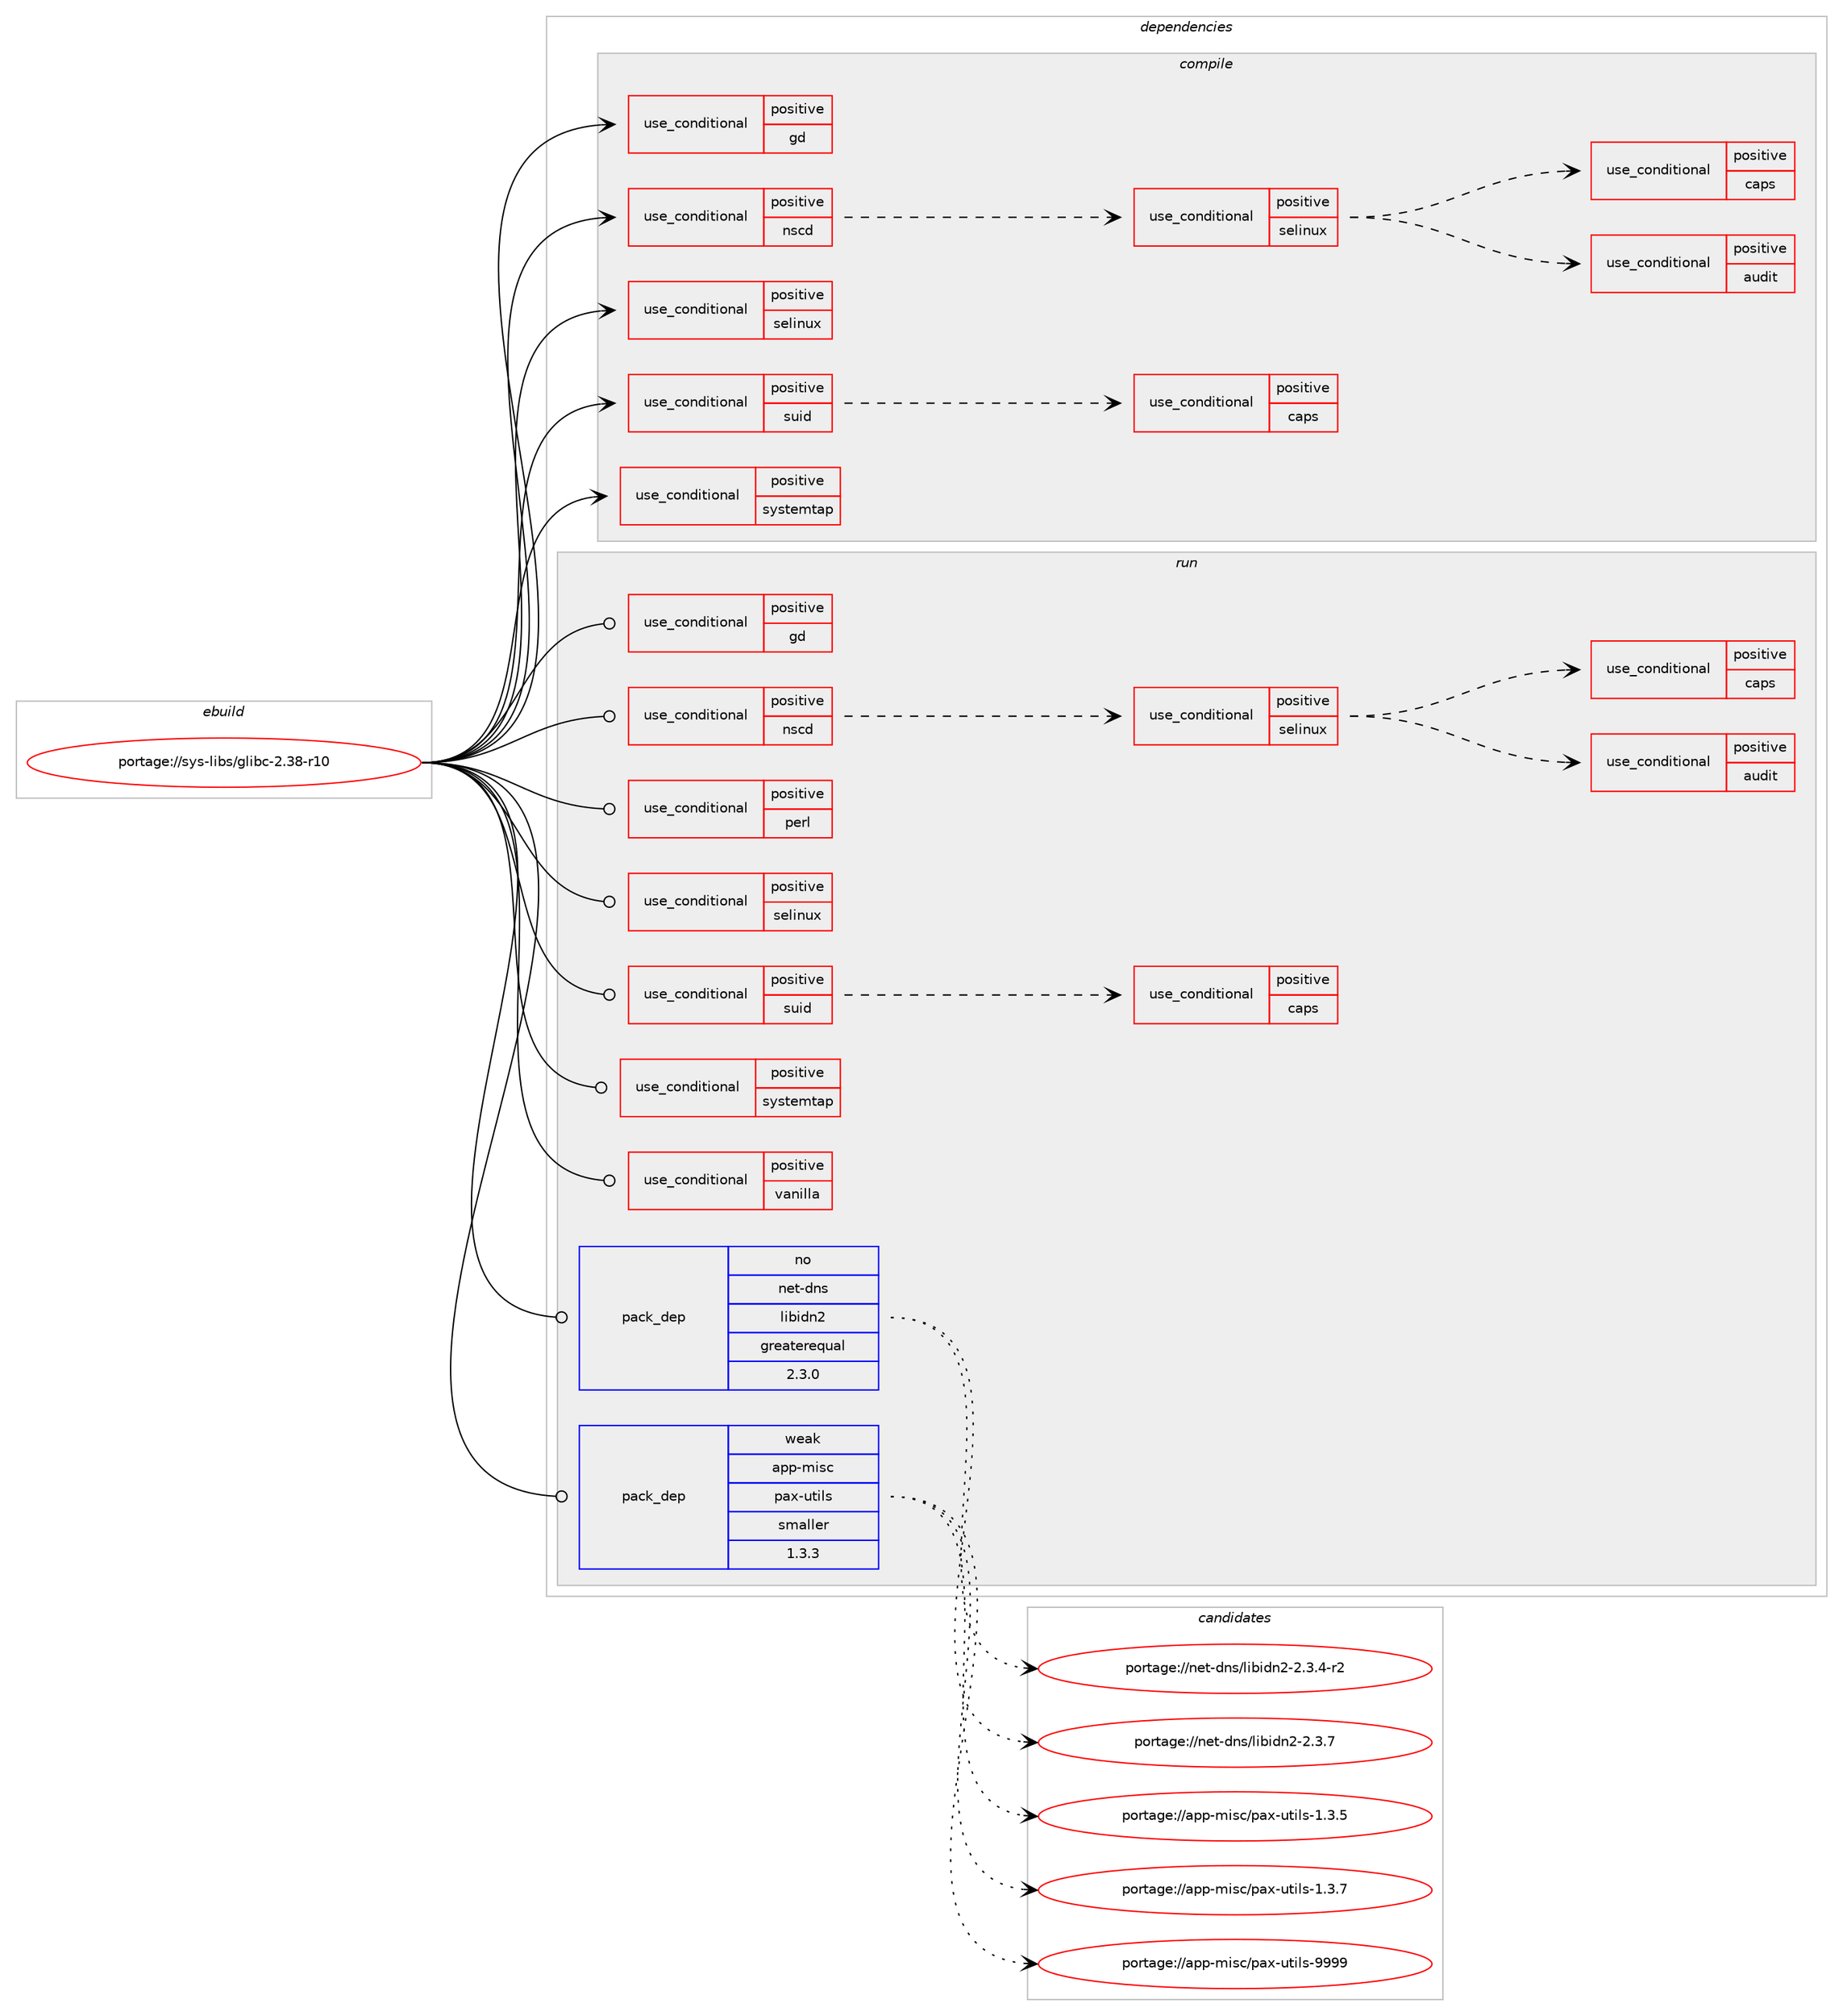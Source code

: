 digraph prolog {

# *************
# Graph options
# *************

newrank=true;
concentrate=true;
compound=true;
graph [rankdir=LR,fontname=Helvetica,fontsize=10,ranksep=1.5];#, ranksep=2.5, nodesep=0.2];
edge  [arrowhead=vee];
node  [fontname=Helvetica,fontsize=10];

# **********
# The ebuild
# **********

subgraph cluster_leftcol {
color=gray;
rank=same;
label=<<i>ebuild</i>>;
id [label="portage://sys-libs/glibc-2.38-r10", color=red, width=4, href="../sys-libs/glibc-2.38-r10.svg"];
}

# ****************
# The dependencies
# ****************

subgraph cluster_midcol {
color=gray;
label=<<i>dependencies</i>>;
subgraph cluster_compile {
fillcolor="#eeeeee";
style=filled;
label=<<i>compile</i>>;
subgraph cond14723 {
dependency21733 [label=<<TABLE BORDER="0" CELLBORDER="1" CELLSPACING="0" CELLPADDING="4"><TR><TD ROWSPAN="3" CELLPADDING="10">use_conditional</TD></TR><TR><TD>positive</TD></TR><TR><TD>gd</TD></TR></TABLE>>, shape=none, color=red];
# *** BEGIN UNKNOWN DEPENDENCY TYPE (TODO) ***
# dependency21733 -> package_dependency(portage://sys-libs/glibc-2.38-r10,install,no,media-libs,gd,none,[,,],[slot(2),equal],[])
# *** END UNKNOWN DEPENDENCY TYPE (TODO) ***

}
id:e -> dependency21733:w [weight=20,style="solid",arrowhead="vee"];
subgraph cond14724 {
dependency21734 [label=<<TABLE BORDER="0" CELLBORDER="1" CELLSPACING="0" CELLPADDING="4"><TR><TD ROWSPAN="3" CELLPADDING="10">use_conditional</TD></TR><TR><TD>positive</TD></TR><TR><TD>nscd</TD></TR></TABLE>>, shape=none, color=red];
subgraph cond14725 {
dependency21735 [label=<<TABLE BORDER="0" CELLBORDER="1" CELLSPACING="0" CELLPADDING="4"><TR><TD ROWSPAN="3" CELLPADDING="10">use_conditional</TD></TR><TR><TD>positive</TD></TR><TR><TD>selinux</TD></TR></TABLE>>, shape=none, color=red];
subgraph cond14726 {
dependency21736 [label=<<TABLE BORDER="0" CELLBORDER="1" CELLSPACING="0" CELLPADDING="4"><TR><TD ROWSPAN="3" CELLPADDING="10">use_conditional</TD></TR><TR><TD>positive</TD></TR><TR><TD>audit</TD></TR></TABLE>>, shape=none, color=red];
# *** BEGIN UNKNOWN DEPENDENCY TYPE (TODO) ***
# dependency21736 -> package_dependency(portage://sys-libs/glibc-2.38-r10,install,no,sys-process,audit,none,[,,],[],[])
# *** END UNKNOWN DEPENDENCY TYPE (TODO) ***

}
dependency21735:e -> dependency21736:w [weight=20,style="dashed",arrowhead="vee"];
subgraph cond14727 {
dependency21737 [label=<<TABLE BORDER="0" CELLBORDER="1" CELLSPACING="0" CELLPADDING="4"><TR><TD ROWSPAN="3" CELLPADDING="10">use_conditional</TD></TR><TR><TD>positive</TD></TR><TR><TD>caps</TD></TR></TABLE>>, shape=none, color=red];
# *** BEGIN UNKNOWN DEPENDENCY TYPE (TODO) ***
# dependency21737 -> package_dependency(portage://sys-libs/glibc-2.38-r10,install,no,sys-libs,libcap,none,[,,],[],[])
# *** END UNKNOWN DEPENDENCY TYPE (TODO) ***

}
dependency21735:e -> dependency21737:w [weight=20,style="dashed",arrowhead="vee"];
}
dependency21734:e -> dependency21735:w [weight=20,style="dashed",arrowhead="vee"];
}
id:e -> dependency21734:w [weight=20,style="solid",arrowhead="vee"];
subgraph cond14728 {
dependency21738 [label=<<TABLE BORDER="0" CELLBORDER="1" CELLSPACING="0" CELLPADDING="4"><TR><TD ROWSPAN="3" CELLPADDING="10">use_conditional</TD></TR><TR><TD>positive</TD></TR><TR><TD>selinux</TD></TR></TABLE>>, shape=none, color=red];
# *** BEGIN UNKNOWN DEPENDENCY TYPE (TODO) ***
# dependency21738 -> package_dependency(portage://sys-libs/glibc-2.38-r10,install,no,sys-libs,libselinux,none,[,,],[],[])
# *** END UNKNOWN DEPENDENCY TYPE (TODO) ***

}
id:e -> dependency21738:w [weight=20,style="solid",arrowhead="vee"];
subgraph cond14729 {
dependency21739 [label=<<TABLE BORDER="0" CELLBORDER="1" CELLSPACING="0" CELLPADDING="4"><TR><TD ROWSPAN="3" CELLPADDING="10">use_conditional</TD></TR><TR><TD>positive</TD></TR><TR><TD>suid</TD></TR></TABLE>>, shape=none, color=red];
subgraph cond14730 {
dependency21740 [label=<<TABLE BORDER="0" CELLBORDER="1" CELLSPACING="0" CELLPADDING="4"><TR><TD ROWSPAN="3" CELLPADDING="10">use_conditional</TD></TR><TR><TD>positive</TD></TR><TR><TD>caps</TD></TR></TABLE>>, shape=none, color=red];
# *** BEGIN UNKNOWN DEPENDENCY TYPE (TODO) ***
# dependency21740 -> package_dependency(portage://sys-libs/glibc-2.38-r10,install,no,sys-libs,libcap,none,[,,],[],[])
# *** END UNKNOWN DEPENDENCY TYPE (TODO) ***

}
dependency21739:e -> dependency21740:w [weight=20,style="dashed",arrowhead="vee"];
}
id:e -> dependency21739:w [weight=20,style="solid",arrowhead="vee"];
subgraph cond14731 {
dependency21741 [label=<<TABLE BORDER="0" CELLBORDER="1" CELLSPACING="0" CELLPADDING="4"><TR><TD ROWSPAN="3" CELLPADDING="10">use_conditional</TD></TR><TR><TD>positive</TD></TR><TR><TD>systemtap</TD></TR></TABLE>>, shape=none, color=red];
# *** BEGIN UNKNOWN DEPENDENCY TYPE (TODO) ***
# dependency21741 -> package_dependency(portage://sys-libs/glibc-2.38-r10,install,no,dev-debug,systemtap,none,[,,],[],[])
# *** END UNKNOWN DEPENDENCY TYPE (TODO) ***

}
id:e -> dependency21741:w [weight=20,style="solid",arrowhead="vee"];
# *** BEGIN UNKNOWN DEPENDENCY TYPE (TODO) ***
# id -> package_dependency(portage://sys-libs/glibc-2.38-r10,install,no,virtual,os-headers,none,[,,],[],[])
# *** END UNKNOWN DEPENDENCY TYPE (TODO) ***

}
subgraph cluster_compileandrun {
fillcolor="#eeeeee";
style=filled;
label=<<i>compile and run</i>>;
}
subgraph cluster_run {
fillcolor="#eeeeee";
style=filled;
label=<<i>run</i>>;
subgraph cond14732 {
dependency21742 [label=<<TABLE BORDER="0" CELLBORDER="1" CELLSPACING="0" CELLPADDING="4"><TR><TD ROWSPAN="3" CELLPADDING="10">use_conditional</TD></TR><TR><TD>positive</TD></TR><TR><TD>gd</TD></TR></TABLE>>, shape=none, color=red];
# *** BEGIN UNKNOWN DEPENDENCY TYPE (TODO) ***
# dependency21742 -> package_dependency(portage://sys-libs/glibc-2.38-r10,run,no,media-libs,gd,none,[,,],[slot(2),equal],[])
# *** END UNKNOWN DEPENDENCY TYPE (TODO) ***

}
id:e -> dependency21742:w [weight=20,style="solid",arrowhead="odot"];
subgraph cond14733 {
dependency21743 [label=<<TABLE BORDER="0" CELLBORDER="1" CELLSPACING="0" CELLPADDING="4"><TR><TD ROWSPAN="3" CELLPADDING="10">use_conditional</TD></TR><TR><TD>positive</TD></TR><TR><TD>nscd</TD></TR></TABLE>>, shape=none, color=red];
subgraph cond14734 {
dependency21744 [label=<<TABLE BORDER="0" CELLBORDER="1" CELLSPACING="0" CELLPADDING="4"><TR><TD ROWSPAN="3" CELLPADDING="10">use_conditional</TD></TR><TR><TD>positive</TD></TR><TR><TD>selinux</TD></TR></TABLE>>, shape=none, color=red];
subgraph cond14735 {
dependency21745 [label=<<TABLE BORDER="0" CELLBORDER="1" CELLSPACING="0" CELLPADDING="4"><TR><TD ROWSPAN="3" CELLPADDING="10">use_conditional</TD></TR><TR><TD>positive</TD></TR><TR><TD>audit</TD></TR></TABLE>>, shape=none, color=red];
# *** BEGIN UNKNOWN DEPENDENCY TYPE (TODO) ***
# dependency21745 -> package_dependency(portage://sys-libs/glibc-2.38-r10,run,no,sys-process,audit,none,[,,],[],[])
# *** END UNKNOWN DEPENDENCY TYPE (TODO) ***

}
dependency21744:e -> dependency21745:w [weight=20,style="dashed",arrowhead="vee"];
subgraph cond14736 {
dependency21746 [label=<<TABLE BORDER="0" CELLBORDER="1" CELLSPACING="0" CELLPADDING="4"><TR><TD ROWSPAN="3" CELLPADDING="10">use_conditional</TD></TR><TR><TD>positive</TD></TR><TR><TD>caps</TD></TR></TABLE>>, shape=none, color=red];
# *** BEGIN UNKNOWN DEPENDENCY TYPE (TODO) ***
# dependency21746 -> package_dependency(portage://sys-libs/glibc-2.38-r10,run,no,sys-libs,libcap,none,[,,],[],[])
# *** END UNKNOWN DEPENDENCY TYPE (TODO) ***

}
dependency21744:e -> dependency21746:w [weight=20,style="dashed",arrowhead="vee"];
}
dependency21743:e -> dependency21744:w [weight=20,style="dashed",arrowhead="vee"];
}
id:e -> dependency21743:w [weight=20,style="solid",arrowhead="odot"];
subgraph cond14737 {
dependency21747 [label=<<TABLE BORDER="0" CELLBORDER="1" CELLSPACING="0" CELLPADDING="4"><TR><TD ROWSPAN="3" CELLPADDING="10">use_conditional</TD></TR><TR><TD>positive</TD></TR><TR><TD>perl</TD></TR></TABLE>>, shape=none, color=red];
# *** BEGIN UNKNOWN DEPENDENCY TYPE (TODO) ***
# dependency21747 -> package_dependency(portage://sys-libs/glibc-2.38-r10,run,no,dev-lang,perl,none,[,,],[],[])
# *** END UNKNOWN DEPENDENCY TYPE (TODO) ***

}
id:e -> dependency21747:w [weight=20,style="solid",arrowhead="odot"];
subgraph cond14738 {
dependency21748 [label=<<TABLE BORDER="0" CELLBORDER="1" CELLSPACING="0" CELLPADDING="4"><TR><TD ROWSPAN="3" CELLPADDING="10">use_conditional</TD></TR><TR><TD>positive</TD></TR><TR><TD>selinux</TD></TR></TABLE>>, shape=none, color=red];
# *** BEGIN UNKNOWN DEPENDENCY TYPE (TODO) ***
# dependency21748 -> package_dependency(portage://sys-libs/glibc-2.38-r10,run,no,sys-libs,libselinux,none,[,,],[],[])
# *** END UNKNOWN DEPENDENCY TYPE (TODO) ***

}
id:e -> dependency21748:w [weight=20,style="solid",arrowhead="odot"];
subgraph cond14739 {
dependency21749 [label=<<TABLE BORDER="0" CELLBORDER="1" CELLSPACING="0" CELLPADDING="4"><TR><TD ROWSPAN="3" CELLPADDING="10">use_conditional</TD></TR><TR><TD>positive</TD></TR><TR><TD>suid</TD></TR></TABLE>>, shape=none, color=red];
subgraph cond14740 {
dependency21750 [label=<<TABLE BORDER="0" CELLBORDER="1" CELLSPACING="0" CELLPADDING="4"><TR><TD ROWSPAN="3" CELLPADDING="10">use_conditional</TD></TR><TR><TD>positive</TD></TR><TR><TD>caps</TD></TR></TABLE>>, shape=none, color=red];
# *** BEGIN UNKNOWN DEPENDENCY TYPE (TODO) ***
# dependency21750 -> package_dependency(portage://sys-libs/glibc-2.38-r10,run,no,sys-libs,libcap,none,[,,],[],[])
# *** END UNKNOWN DEPENDENCY TYPE (TODO) ***

}
dependency21749:e -> dependency21750:w [weight=20,style="dashed",arrowhead="vee"];
}
id:e -> dependency21749:w [weight=20,style="solid",arrowhead="odot"];
subgraph cond14741 {
dependency21751 [label=<<TABLE BORDER="0" CELLBORDER="1" CELLSPACING="0" CELLPADDING="4"><TR><TD ROWSPAN="3" CELLPADDING="10">use_conditional</TD></TR><TR><TD>positive</TD></TR><TR><TD>systemtap</TD></TR></TABLE>>, shape=none, color=red];
# *** BEGIN UNKNOWN DEPENDENCY TYPE (TODO) ***
# dependency21751 -> package_dependency(portage://sys-libs/glibc-2.38-r10,run,no,dev-debug,systemtap,none,[,,],[],[])
# *** END UNKNOWN DEPENDENCY TYPE (TODO) ***

}
id:e -> dependency21751:w [weight=20,style="solid",arrowhead="odot"];
subgraph cond14742 {
dependency21752 [label=<<TABLE BORDER="0" CELLBORDER="1" CELLSPACING="0" CELLPADDING="4"><TR><TD ROWSPAN="3" CELLPADDING="10">use_conditional</TD></TR><TR><TD>positive</TD></TR><TR><TD>vanilla</TD></TR></TABLE>>, shape=none, color=red];
# *** BEGIN UNKNOWN DEPENDENCY TYPE (TODO) ***
# dependency21752 -> package_dependency(portage://sys-libs/glibc-2.38-r10,run,weak,sys-libs,timezone-data,none,[,,],[],[])
# *** END UNKNOWN DEPENDENCY TYPE (TODO) ***

}
id:e -> dependency21752:w [weight=20,style="solid",arrowhead="odot"];
subgraph pack6812 {
dependency21753 [label=<<TABLE BORDER="0" CELLBORDER="1" CELLSPACING="0" CELLPADDING="4" WIDTH="220"><TR><TD ROWSPAN="6" CELLPADDING="30">pack_dep</TD></TR><TR><TD WIDTH="110">no</TD></TR><TR><TD>net-dns</TD></TR><TR><TD>libidn2</TD></TR><TR><TD>greaterequal</TD></TR><TR><TD>2.3.0</TD></TR></TABLE>>, shape=none, color=blue];
}
id:e -> dependency21753:w [weight=20,style="solid",arrowhead="odot"];
subgraph pack6813 {
dependency21754 [label=<<TABLE BORDER="0" CELLBORDER="1" CELLSPACING="0" CELLPADDING="4" WIDTH="220"><TR><TD ROWSPAN="6" CELLPADDING="30">pack_dep</TD></TR><TR><TD WIDTH="110">weak</TD></TR><TR><TD>app-misc</TD></TR><TR><TD>pax-utils</TD></TR><TR><TD>smaller</TD></TR><TR><TD>1.3.3</TD></TR></TABLE>>, shape=none, color=blue];
}
id:e -> dependency21754:w [weight=20,style="solid",arrowhead="odot"];
}
}

# **************
# The candidates
# **************

subgraph cluster_choices {
rank=same;
color=gray;
label=<<i>candidates</i>>;

subgraph choice6812 {
color=black;
nodesep=1;
choice110101116451001101154710810598105100110504550465146524511450 [label="portage://net-dns/libidn2-2.3.4-r2", color=red, width=4,href="../net-dns/libidn2-2.3.4-r2.svg"];
choice11010111645100110115471081059810510011050455046514655 [label="portage://net-dns/libidn2-2.3.7", color=red, width=4,href="../net-dns/libidn2-2.3.7.svg"];
dependency21753:e -> choice110101116451001101154710810598105100110504550465146524511450:w [style=dotted,weight="100"];
dependency21753:e -> choice11010111645100110115471081059810510011050455046514655:w [style=dotted,weight="100"];
}
subgraph choice6813 {
color=black;
nodesep=1;
choice971121124510910511599471129712045117116105108115454946514653 [label="portage://app-misc/pax-utils-1.3.5", color=red, width=4,href="../app-misc/pax-utils-1.3.5.svg"];
choice971121124510910511599471129712045117116105108115454946514655 [label="portage://app-misc/pax-utils-1.3.7", color=red, width=4,href="../app-misc/pax-utils-1.3.7.svg"];
choice9711211245109105115994711297120451171161051081154557575757 [label="portage://app-misc/pax-utils-9999", color=red, width=4,href="../app-misc/pax-utils-9999.svg"];
dependency21754:e -> choice971121124510910511599471129712045117116105108115454946514653:w [style=dotted,weight="100"];
dependency21754:e -> choice971121124510910511599471129712045117116105108115454946514655:w [style=dotted,weight="100"];
dependency21754:e -> choice9711211245109105115994711297120451171161051081154557575757:w [style=dotted,weight="100"];
}
}

}

